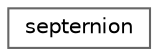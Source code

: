 digraph "Graphical Class Hierarchy"
{
 // LATEX_PDF_SIZE
  bgcolor="transparent";
  edge [fontname=Helvetica,fontsize=10,labelfontname=Helvetica,labelfontsize=10];
  node [fontname=Helvetica,fontsize=10,shape=box,height=0.2,width=0.4];
  rankdir="LR";
  Node0 [id="Node000000",label="septernion",height=0.2,width=0.4,color="grey40", fillcolor="white", style="filled",URL="$classFoam_1_1septernion.html",tooltip="Septernion class used to perform translations and rotations in 3D space."];
}
